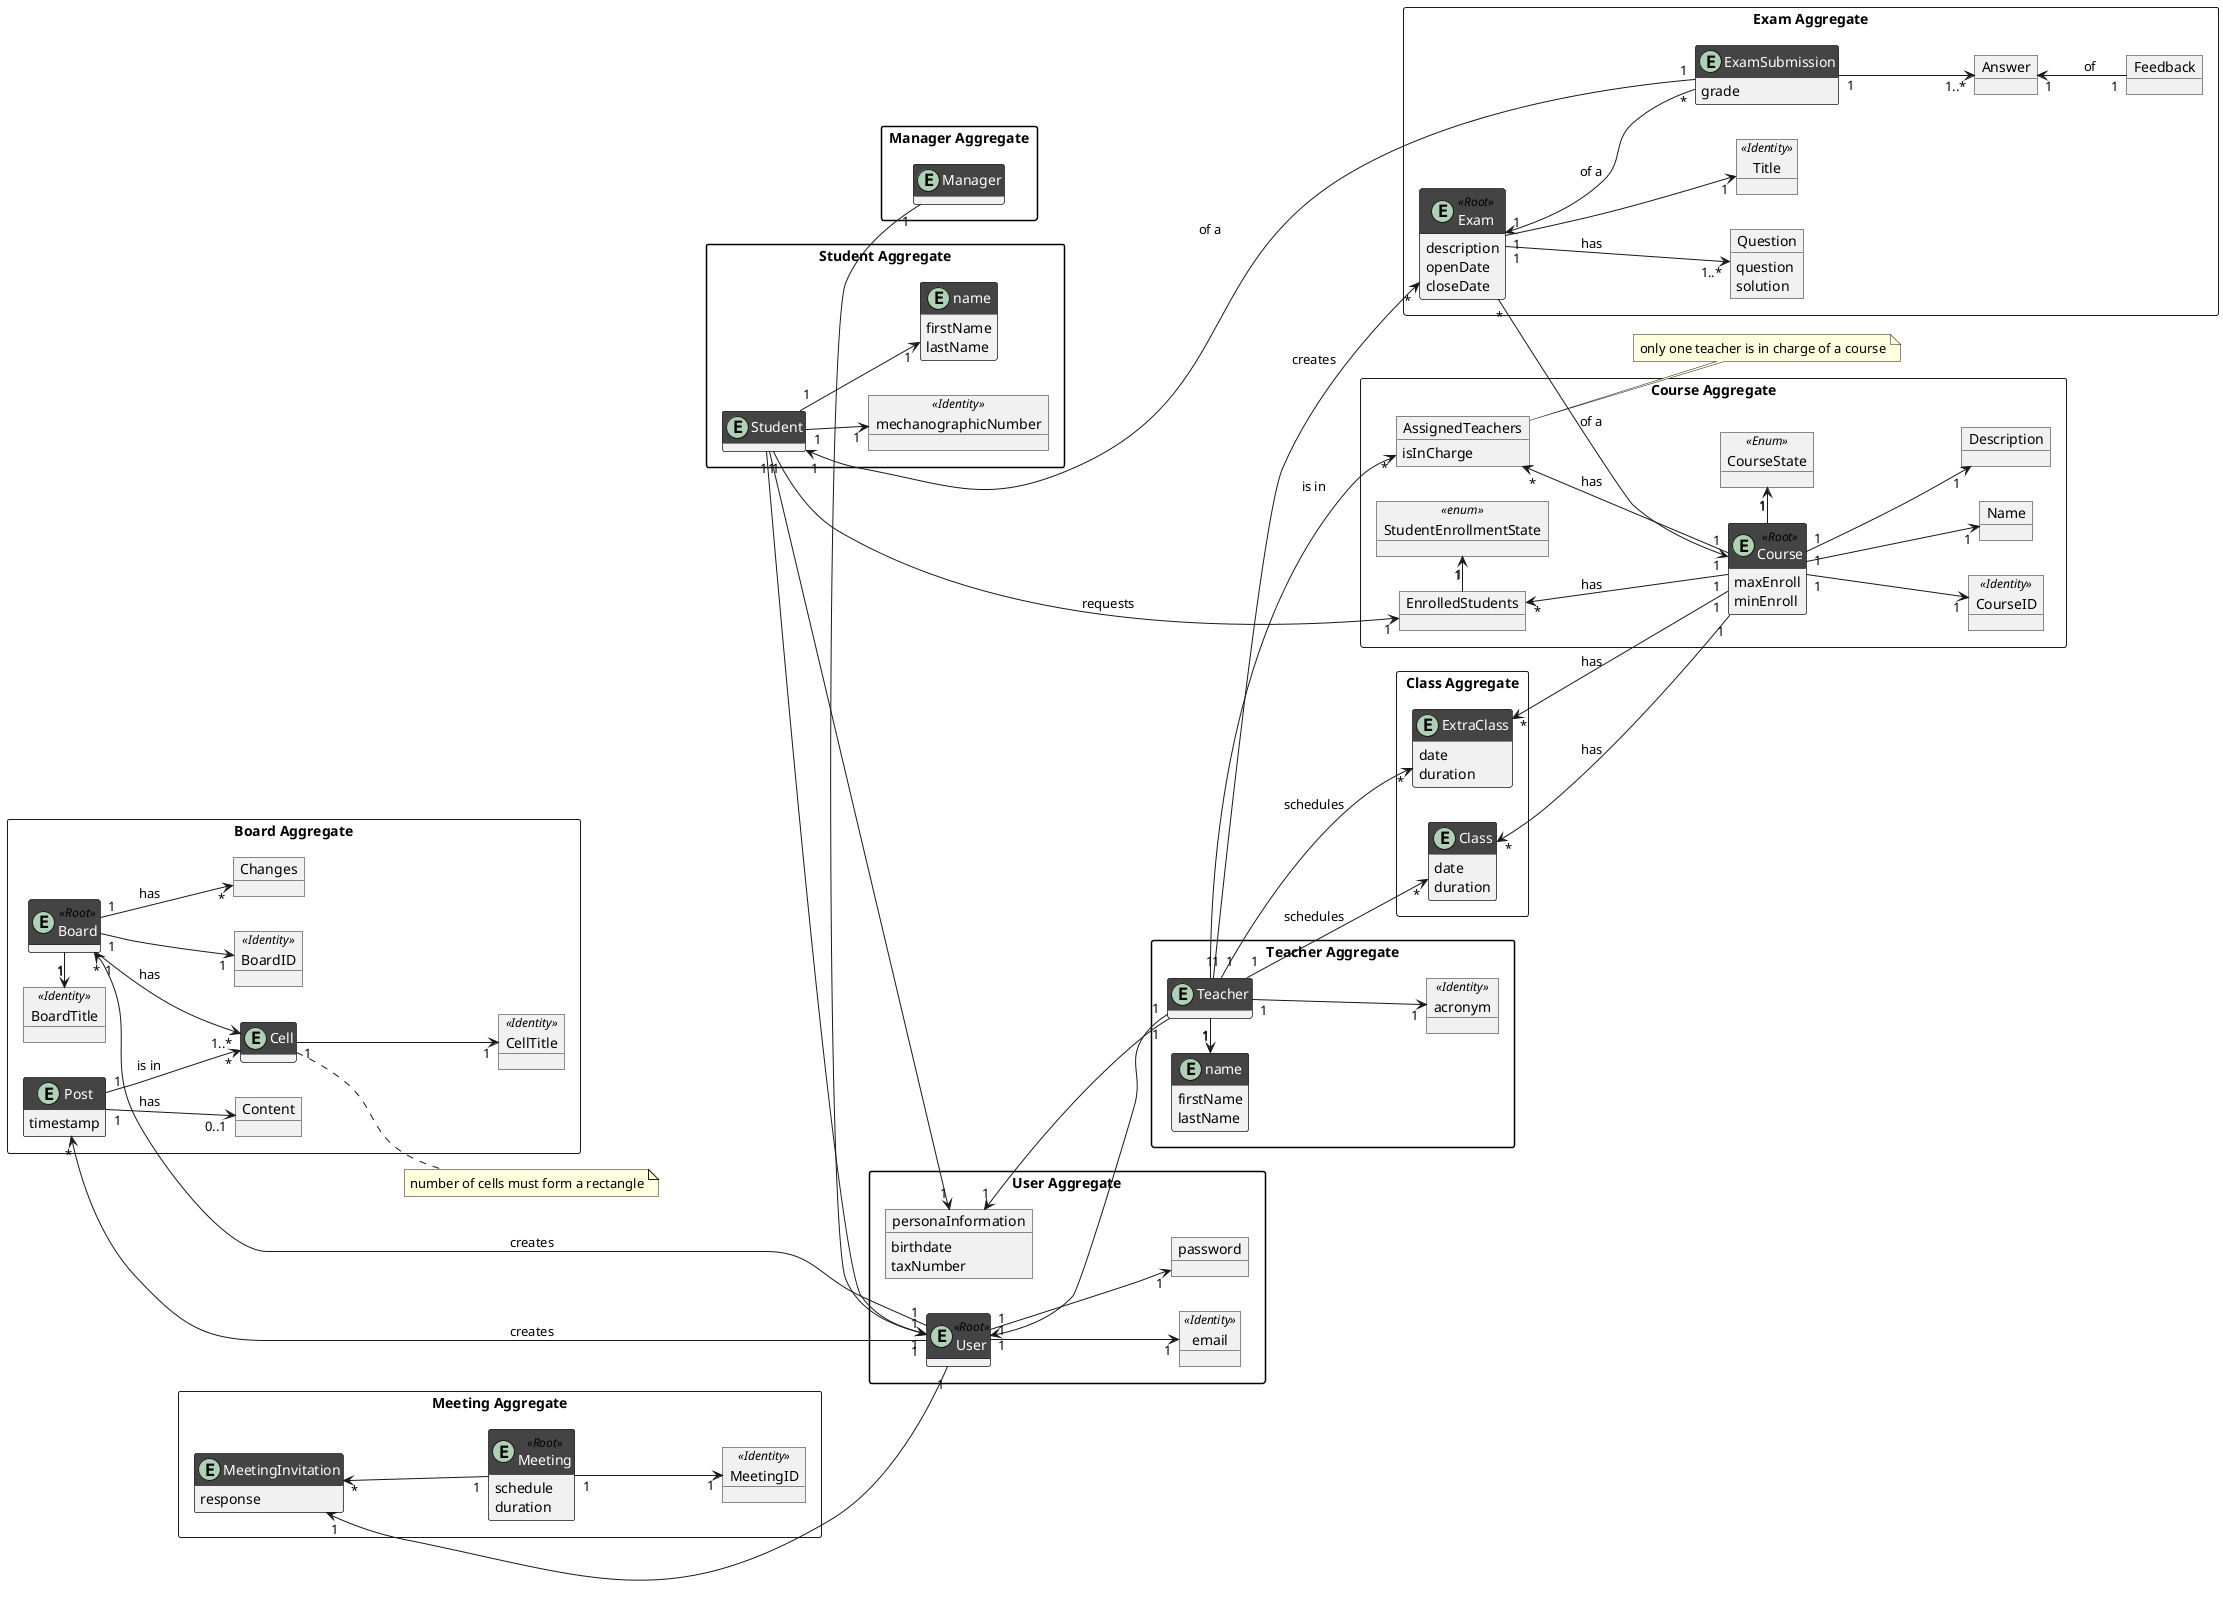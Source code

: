 @startuml
hide methods
left to right direction
skinparam classAttributeIconSize 0
skinparam classFontColor automatic
skinparam classHeaderBackgroundColor #4
skinparam packageStyle rectangle


'//--//--//--//--//--/ User /--//--//--//--//--//--//

package "User Aggregate"{

    Entity User <<Root>> {
    }

    Object email <<Identity>> {
    }

    Object personaInformation {
        birthdate
        taxNumber
    }

    Object password{
    }

}

package "Teacher Aggregate" {

    Entity designationTeacher as "name"{
    firstName
    lastName
    }

    Entity Teacher {
    }

    Object acronym <<Identity>>{
    }

    Teacher "1" -l-> "1" designationTeacher
}

package "Student Aggregate"{

    Entity designationStudent as "name"{
    firstName
    lastName
    }

    Entity Student {
    }

    Object mechanographicNumber <<Identity>>{
    }
}

package "Manager Aggregate"{
    Entity Manager {
    }
}


'//--//--//--//--//--/ Exam /--//--//--//--//--//--//

package "Exam Aggregate" <<Rectangle>> {

    Entity Exam <<Root>> {
        description
        openDate
        closeDate
    }

    Object Title <<Identity>>{
    }

    Object Question {
        question
        solution
    }

    Object Feedback {
    }

    Entity ExamSubmission {
    grade
    }

    Object Answer {
    }

}


'//--//--//--//--//--/ Board /--//--//--//--//--//--//
package "Board Aggregate" <<Rectangle>> {
    Entity Board <<Root>>{

    }

    Entity Post
    {
        timestamp
    }

    Object Content {

    }
    Entity Cell
    {
    }

    Object BoardID {
    }

    Object BoardTitle <<Identity>> {
    }

    Object CellTitle <<Identity>> {
    }

    Object Changes {
    }

}

'//--//--//--//--//--/ Meeting /--//--//--//--//--//--//
package "Meeting Aggregate" <<Rectangle>> {
    Entity Meeting <<Root>>
    {
        schedule
        duration
    }
    Entity MeetingInvitation {
    response
    }

    Object BoardID <<Identity>> {
    }

    Object MeetingID <<Identity>>{
    }
}
'//--//--//--//--//--/ Course /--//--//--//--//--//--//
package "Course Aggregate" <<Rectangle>> {

Entity Course <<Root>>
{
    maxEnroll
    minEnroll
}

Object CourseID <<Identity>>{
}

Object Name {
}

Object CourseState <<enum>> {
}
Object StudentEnrollmentState <<enum>> {
}

Object Description {
}


Object EnrolledStudents {
}

Object AssignedTeachers{
    isInCharge
}

Object CourseState <<Enum>> {

}

}

package "Class Aggregate" <<Rectangle>> {
    Entity Class
    {
        date
        duration
    }

    Entity ExtraClass
    {
        date
        duration
    }
}

'//--//--//

'//--//--//--//--//--/ User /--//--//--//--//--//--//

    User "1" <-- "1" Teacher
    User "1" <-l- "1" Student
    User "1" <-r- "1" Manager
    User "1" --> "1" password
    Teacher "1" --> "1"acronym
    Student "1" --> "1" mechanographicNumber
    User "1"-->"1" email

    Student "1" --> "1" designationStudent
    Teacher "1" --> "1" personaInformation
    Student "1" --> "1" personaInformation

'//--//--//--//--//--/ Exam /--//--//--//--//--//--//

    Exam "1" --> "1..*" Question : has
    Exam "1" <-- "*" ExamSubmission : of a
    Student "1" <----- "1" ExamSubmission : of a
    Teacher "1" --> "*" Exam : creates
    Answer "1"<--"1" Feedback : of
    ExamSubmission "1"-->"1..*" Answer
    Exam "*" --> "1" Course : of a
    Exam "1" --> "1" Title

'//--//--//--//--//--/ Board /--//--//--//--//--//--//

    User "1" -u----> "*" Board : creates
    User "1" --> "*" Post : creates
    Post "1" --> "0..1" Content : has
    Board "1" --> "1..*" Cell : has
    Board "1" --> "1" BoardID
    Board "1" -l-> "1" BoardTitle
    Post "1" --> "*" Cell : is in
    Cell "1" --> "1" CellTitle
    Board "1" --> "*" Changes : has

    note right of Cell : number of cells must form a rectangle

'//--//--//--//--//--/ Meeting /--//--//--//--//--//--//

    User "1" -u---> "1" MeetingInvitation
    MeetingInvitation "*" <-- "1" Meeting
    Meeting "1"--> "1"MeetingID

'//--//--//--//--//--/ Course /--//--//--//--//--//--//

    Class "*" <--l- "1" Course : has
    ExtraClass "*" <-- "1" Course : has
    Teacher "1" --> "*" Class : schedules
    Teacher "1" --> "*" ExtraClass : schedules
    Teacher "1" --> "*" AssignedTeachers : is in
    AssignedTeachers "*" <-- "1" Course : has
    EnrolledStudents "*" <-- "1" Course : has
    Course "1"-r->"1" CourseState
    Course "1" --> "1" CourseID
    Course "1"-->"1" Name
    Course "1"--> "1"Description
    Student "1"--> "1"EnrolledStudents : requests
    EnrolledStudents"1" -r-> "1"StudentEnrollmentState

    note right of AssignedTeachers : only one teacher is in charge of a course
@enduml